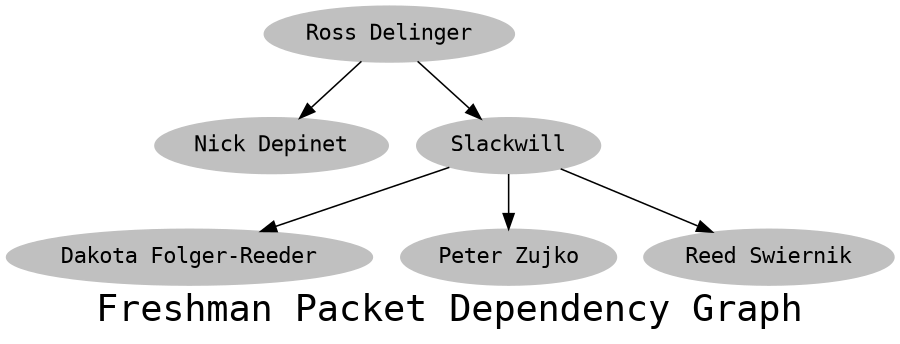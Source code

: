 digraph "Packet Dependencies" {
	graph [ fontname = "Monospace",
	      	fontsize = 24,
		label = "Freshman Packet Dependency Graph",
		size = "6,6" ];
	node [	shape = oval,
	     	color = grey,
		style = filled,
		fontname = "Monospace" ];

	"Dakota Folger-Reeder";
	"Nick Depinet";
	"Peter Zujko";
	"Reed Swiernik";
	"Ross Delinger";
	"Slackwill";

	"Ross Delinger" -> "Slackwill";
	"Ross Delinger" -> "Nick Depinet";
	"Slackwill" -> "Reed Swiernik";
	"Slackwill" -> "Peter Zujko";
	"Slackwill" -> "Dakota Folger-Reeder";
}